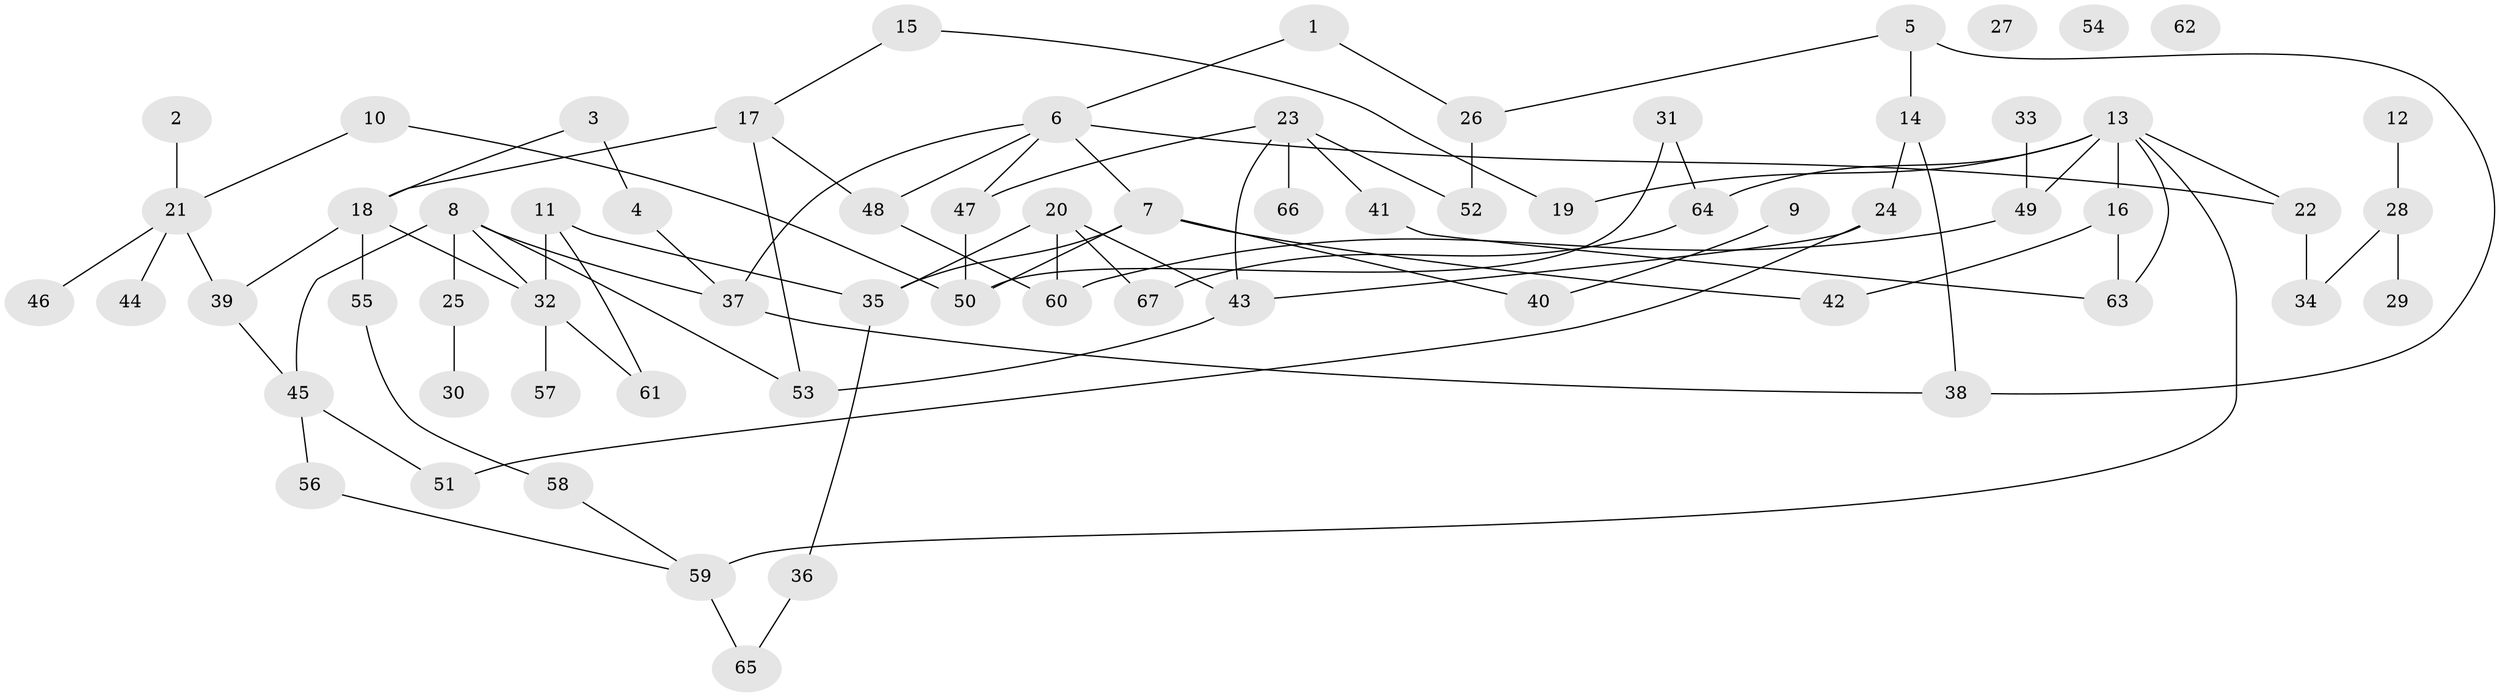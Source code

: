 // Generated by graph-tools (version 1.1) at 2025/40/03/09/25 04:40:46]
// undirected, 67 vertices, 89 edges
graph export_dot {
graph [start="1"]
  node [color=gray90,style=filled];
  1;
  2;
  3;
  4;
  5;
  6;
  7;
  8;
  9;
  10;
  11;
  12;
  13;
  14;
  15;
  16;
  17;
  18;
  19;
  20;
  21;
  22;
  23;
  24;
  25;
  26;
  27;
  28;
  29;
  30;
  31;
  32;
  33;
  34;
  35;
  36;
  37;
  38;
  39;
  40;
  41;
  42;
  43;
  44;
  45;
  46;
  47;
  48;
  49;
  50;
  51;
  52;
  53;
  54;
  55;
  56;
  57;
  58;
  59;
  60;
  61;
  62;
  63;
  64;
  65;
  66;
  67;
  1 -- 6;
  1 -- 26;
  2 -- 21;
  3 -- 4;
  3 -- 18;
  4 -- 37;
  5 -- 14;
  5 -- 26;
  5 -- 38;
  6 -- 7;
  6 -- 22;
  6 -- 37;
  6 -- 47;
  6 -- 48;
  7 -- 35;
  7 -- 40;
  7 -- 42;
  7 -- 50;
  8 -- 25;
  8 -- 32;
  8 -- 37;
  8 -- 45;
  8 -- 53;
  9 -- 40;
  10 -- 21;
  10 -- 50;
  11 -- 32;
  11 -- 35;
  11 -- 61;
  12 -- 28;
  13 -- 16;
  13 -- 19;
  13 -- 22;
  13 -- 49;
  13 -- 59;
  13 -- 63;
  13 -- 64;
  14 -- 24;
  14 -- 38;
  15 -- 17;
  15 -- 19;
  16 -- 42;
  16 -- 63;
  17 -- 18;
  17 -- 48;
  17 -- 53;
  18 -- 32;
  18 -- 39;
  18 -- 55;
  20 -- 35;
  20 -- 43;
  20 -- 60;
  20 -- 67;
  21 -- 39;
  21 -- 44;
  21 -- 46;
  22 -- 34;
  23 -- 41;
  23 -- 43;
  23 -- 47;
  23 -- 52;
  23 -- 66;
  24 -- 43;
  24 -- 51;
  25 -- 30;
  26 -- 52;
  28 -- 29;
  28 -- 34;
  31 -- 50;
  31 -- 64;
  32 -- 57;
  32 -- 61;
  33 -- 49;
  35 -- 36;
  36 -- 65;
  37 -- 38;
  39 -- 45;
  41 -- 63;
  43 -- 53;
  45 -- 51;
  45 -- 56;
  47 -- 50;
  48 -- 60;
  49 -- 60;
  55 -- 58;
  56 -- 59;
  58 -- 59;
  59 -- 65;
  64 -- 67;
}
